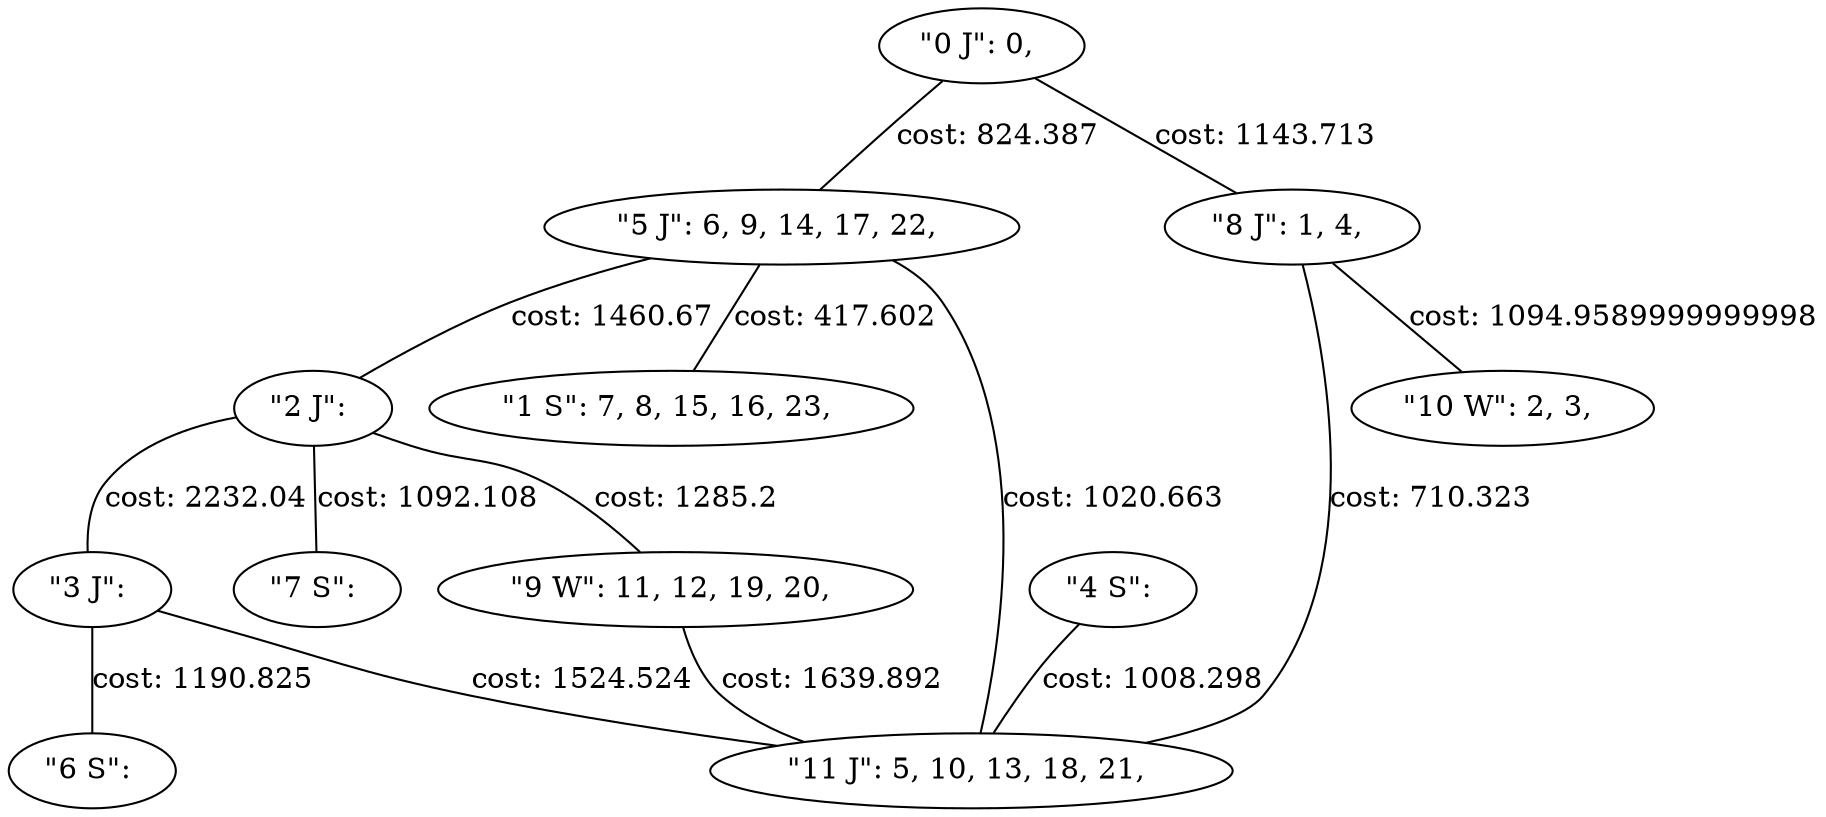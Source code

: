 strict graph  {
0 [label="\"0 J\": 0, ", type=0, supply=0, demand=0];
5 [label="\"5 J\": 6, 9, 14, 17, 22, ", type=1, supply=0, demand=0];
8 [label="\"8 J\": 1, 4, ", type=1, supply=0, demand=0];
1 [label="\"1 S\": 7, 8, 15, 16, 23, ", type=1, supply=0, demand=0];
2 [label="\"2 J\": ", type=1, supply=0, demand=0];
9 [label="\"9 W\": 11, 12, 19, 20, ", type=2, supply=30, demand=0];
3 [label="\"3 J\": ", type=0, supply=0, demand=0];
4 [label="\"4 S\": ", type=0, supply=0, demand=22];
11 [label="\"11 J\": 5, 10, 13, 18, 21, ", type=0, supply=0, demand=0];
6 [label="\"6 S\": ", type=0, supply=0, demand=23];
7 [label="\"7 S\": ", type=0, supply=0, demand=23];
10 [label="\"10 W\": 2, 3, ", type=2, supply=40, demand=0];
0 -- 5  [label="cost: 824.387", cost="824.387"];
0 -- 8  [label="cost: 1143.713", cost="1143.713"];
5 -- 1  [label="cost: 417.602", cost="417.602"];
5 -- 2  [label="cost: 1460.67", cost="1460.67"];
5 -- 11  [label="cost: 1020.663", cost="1020.663"];
8 -- 11  [label="cost: 710.323", cost="710.323"];
8 -- 10  [label="cost: 1094.9589999999998", cost="1094.9589999999998"];
2 -- 9  [label="cost: 1285.2", cost="1285.2"];
2 -- 3  [label="cost: 2232.04", cost="2232.04"];
2 -- 7  [label="cost: 1092.108", cost="1092.108"];
9 -- 11  [label="cost: 1639.892", cost="1639.892"];
3 -- 6  [label="cost: 1190.825", cost="1190.825"];
3 -- 11  [label="cost: 1524.524", cost="1524.524"];
4 -- 11  [label="cost: 1008.298", cost="1008.298"];
}
